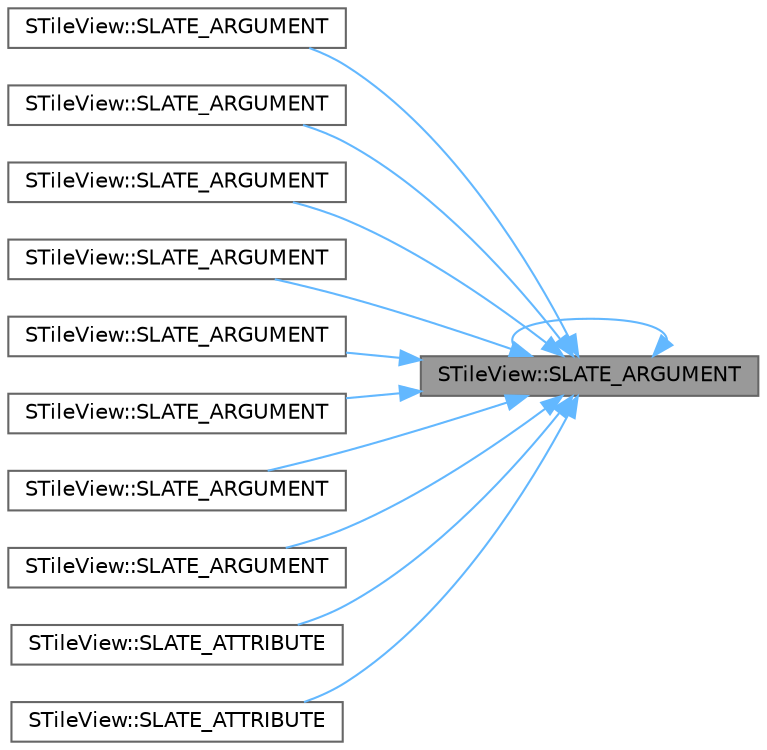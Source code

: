 digraph "STileView::SLATE_ARGUMENT"
{
 // INTERACTIVE_SVG=YES
 // LATEX_PDF_SIZE
  bgcolor="transparent";
  edge [fontname=Helvetica,fontsize=10,labelfontname=Helvetica,labelfontsize=10];
  node [fontname=Helvetica,fontsize=10,shape=box,height=0.2,width=0.4];
  rankdir="RL";
  Node1 [id="Node000001",label="STileView::SLATE_ARGUMENT",height=0.2,width=0.4,color="gray40", fillcolor="grey60", style="filled", fontcolor="black",tooltip=" "];
  Node1 -> Node2 [id="edge1_Node000001_Node000002",dir="back",color="steelblue1",style="solid",tooltip=" "];
  Node2 [id="Node000002",label="STileView::SLATE_ARGUMENT",height=0.2,width=0.4,color="grey40", fillcolor="white", style="filled",URL="$d0/d1a/classSTileView.html#a3eff0474c9f40cdcc2d5c5d8e4e841de",tooltip=" "];
  Node1 -> Node3 [id="edge2_Node000001_Node000003",dir="back",color="steelblue1",style="solid",tooltip=" "];
  Node3 [id="Node000003",label="STileView::SLATE_ARGUMENT",height=0.2,width=0.4,color="grey40", fillcolor="white", style="filled",URL="$d0/d1a/classSTileView.html#a5fb30e25b45b8bbc5311441b07a85b46",tooltip=" "];
  Node1 -> Node4 [id="edge3_Node000001_Node000004",dir="back",color="steelblue1",style="solid",tooltip=" "];
  Node4 [id="Node000004",label="STileView::SLATE_ARGUMENT",height=0.2,width=0.4,color="grey40", fillcolor="white", style="filled",URL="$d0/d1a/classSTileView.html#a04179fb512d9141f0406c549baa76bf4",tooltip=" "];
  Node1 -> Node5 [id="edge4_Node000001_Node000005",dir="back",color="steelblue1",style="solid",tooltip=" "];
  Node5 [id="Node000005",label="STileView::SLATE_ARGUMENT",height=0.2,width=0.4,color="grey40", fillcolor="white", style="filled",URL="$d0/d1a/classSTileView.html#a937b050787ed4b4b7000922e993fb206",tooltip=" "];
  Node1 -> Node6 [id="edge5_Node000001_Node000006",dir="back",color="steelblue1",style="solid",tooltip=" "];
  Node6 [id="Node000006",label="STileView::SLATE_ARGUMENT",height=0.2,width=0.4,color="grey40", fillcolor="white", style="filled",URL="$d0/d1a/classSTileView.html#ad9cc223f4bde8f293abb4d607255224c",tooltip=" "];
  Node1 -> Node7 [id="edge6_Node000001_Node000007",dir="back",color="steelblue1",style="solid",tooltip=" "];
  Node7 [id="Node000007",label="STileView::SLATE_ARGUMENT",height=0.2,width=0.4,color="grey40", fillcolor="white", style="filled",URL="$d0/d1a/classSTileView.html#a1587a9cb5e195e234f1d18595c59ee99",tooltip=" "];
  Node1 -> Node8 [id="edge7_Node000001_Node000008",dir="back",color="steelblue1",style="solid",tooltip=" "];
  Node8 [id="Node000008",label="STileView::SLATE_ARGUMENT",height=0.2,width=0.4,color="grey40", fillcolor="white", style="filled",URL="$d0/d1a/classSTileView.html#a65bbbeb9dc74574fd632141a4079e9a8",tooltip=" "];
  Node1 -> Node9 [id="edge8_Node000001_Node000009",dir="back",color="steelblue1",style="solid",tooltip=" "];
  Node9 [id="Node000009",label="STileView::SLATE_ARGUMENT",height=0.2,width=0.4,color="grey40", fillcolor="white", style="filled",URL="$d0/d1a/classSTileView.html#a42367d22923529b66960bb740667d2ca",tooltip=" "];
  Node1 -> Node1 [id="edge9_Node000001_Node000001",dir="back",color="steelblue1",style="solid",tooltip=" "];
  Node1 -> Node10 [id="edge10_Node000001_Node000010",dir="back",color="steelblue1",style="solid",tooltip=" "];
  Node10 [id="Node000010",label="STileView::SLATE_ATTRIBUTE",height=0.2,width=0.4,color="grey40", fillcolor="white", style="filled",URL="$d0/d1a/classSTileView.html#a50f8f52140b7006c2c50c5231444e5dc",tooltip=" "];
  Node1 -> Node11 [id="edge11_Node000001_Node000011",dir="back",color="steelblue1",style="solid",tooltip=" "];
  Node11 [id="Node000011",label="STileView::SLATE_ATTRIBUTE",height=0.2,width=0.4,color="grey40", fillcolor="white", style="filled",URL="$d0/d1a/classSTileView.html#a6848afdb918750f46f746a7e258eba59",tooltip=" "];
}
